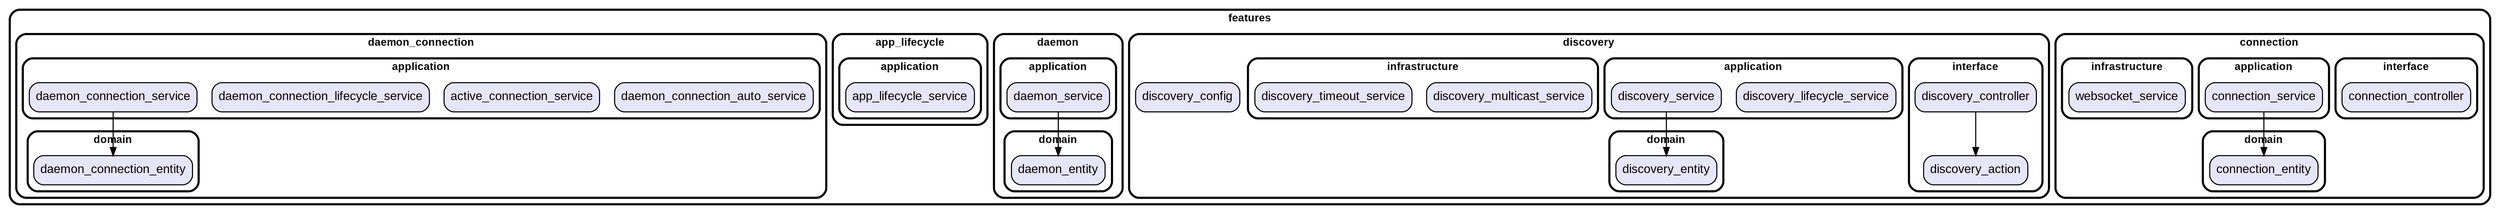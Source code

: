 digraph "" {
  graph [style=rounded fontname="Arial Black" fontsize=13 penwidth=2.6];
  node [shape=rect style="filled,rounded" fontname=Arial fontsize=15 fillcolor=Lavender penwidth=1.3];
  edge [penwidth=1.3];
  "/connection/interface/connection_controller.dart" [label="connection_controller"];
  "/connection/application/connection_service.dart" [label="connection_service"];
  "/connection/infrastructure/websocket_service.dart" [label="websocket_service"];
  "/connection/domain/connection_entity.dart" [label="connection_entity"];
  "/discovery/interface/discovery_controller.dart" [label="discovery_controller"];
  "/discovery/interface/discovery_action.dart" [label="discovery_action"];
  "/discovery/discovery_config.dart" [label="discovery_config"];
  "/discovery/application/discovery_lifecycle_service.dart" [label="discovery_lifecycle_service"];
  "/discovery/application/discovery_service.dart" [label="discovery_service"];
  "/discovery/infrastructure/discovery_multicast_service.dart" [label="discovery_multicast_service"];
  "/discovery/infrastructure/discovery_timeout_service.dart" [label="discovery_timeout_service"];
  "/discovery/domain/discovery_entity.dart" [label="discovery_entity"];
  "/daemon/application/daemon_service.dart" [label="daemon_service"];
  "/daemon/domain/daemon_entity.dart" [label="daemon_entity"];
  "/app_lifecycle/application/app_lifecycle_service.dart" [label="app_lifecycle_service"];
  "/daemon_connection/application/daemon_connection_auto_service.dart" [label="daemon_connection_auto_service"];
  "/daemon_connection/application/active_connection_service.dart" [label="active_connection_service"];
  "/daemon_connection/application/daemon_connection_lifecycle_service.dart" [label="daemon_connection_lifecycle_service"];
  "/daemon_connection/application/daemon_connection_service.dart" [label="daemon_connection_service"];
  "/daemon_connection/domain/daemon_connection_entity.dart" [label="daemon_connection_entity"];
  subgraph "cluster~" {
    label="features";
    subgraph "cluster~/connection" {
      label="connection";
      subgraph "cluster~/connection/interface" {
        label="interface";
        "/connection/interface/connection_controller.dart";
      }
      subgraph "cluster~/connection/application" {
        label="application";
        "/connection/application/connection_service.dart";
      }
      subgraph "cluster~/connection/infrastructure" {
        label="infrastructure";
        "/connection/infrastructure/websocket_service.dart";
      }
      subgraph "cluster~/connection/domain" {
        label="domain";
        "/connection/domain/connection_entity.dart";
      }
    }
    subgraph "cluster~/discovery" {
      label="discovery";
      "/discovery/discovery_config.dart";
      subgraph "cluster~/discovery/interface" {
        label="interface";
        "/discovery/interface/discovery_controller.dart";
        "/discovery/interface/discovery_action.dart";
      }
      subgraph "cluster~/discovery/application" {
        label="application";
        "/discovery/application/discovery_lifecycle_service.dart";
        "/discovery/application/discovery_service.dart";
      }
      subgraph "cluster~/discovery/infrastructure" {
        label="infrastructure";
        "/discovery/infrastructure/discovery_multicast_service.dart";
        "/discovery/infrastructure/discovery_timeout_service.dart";
      }
      subgraph "cluster~/discovery/domain" {
        label="domain";
        "/discovery/domain/discovery_entity.dart";
      }
    }
    subgraph "cluster~/daemon" {
      label="daemon";
      subgraph "cluster~/daemon/application" {
        label="application";
        "/daemon/application/daemon_service.dart";
      }
      subgraph "cluster~/daemon/domain" {
        label="domain";
        "/daemon/domain/daemon_entity.dart";
      }
    }
    subgraph "cluster~/app_lifecycle" {
      label="app_lifecycle";
      subgraph "cluster~/app_lifecycle/application" {
        label="application";
        "/app_lifecycle/application/app_lifecycle_service.dart";
      }
    }
    subgraph "cluster~/daemon_connection" {
      label="daemon_connection";
      subgraph "cluster~/daemon_connection/application" {
        label="application";
        "/daemon_connection/application/daemon_connection_auto_service.dart";
        "/daemon_connection/application/active_connection_service.dart";
        "/daemon_connection/application/daemon_connection_lifecycle_service.dart";
        "/daemon_connection/application/daemon_connection_service.dart";
      }
      subgraph "cluster~/daemon_connection/domain" {
        label="domain";
        "/daemon_connection/domain/daemon_connection_entity.dart";
      }
    }
  }
  "/connection/application/connection_service.dart" -> "/connection/domain/connection_entity.dart";
  "/discovery/interface/discovery_controller.dart" -> "/discovery/interface/discovery_action.dart";
  "/discovery/application/discovery_service.dart" -> "/discovery/domain/discovery_entity.dart";
  "/daemon/application/daemon_service.dart" -> "/daemon/domain/daemon_entity.dart";
  "/daemon_connection/application/daemon_connection_service.dart" -> "/daemon_connection/domain/daemon_connection_entity.dart";
}
